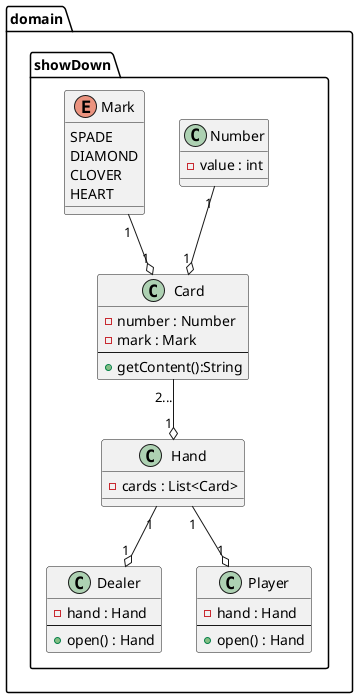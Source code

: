 @startuml
'https://plantuml.com/sequence-diagram

skinparam defaultFontName Cica

package domain.showDown {

    class Dealer {
        -hand : Hand
        --
        +open() : Hand
    }

    class Player {
        -hand : Hand
        --
        +open() : Hand
    }

    class Hand {
        -cards : List<Card>
    }

    class Card {
        -number : Number
        -mark : Mark
        --
        +getContent():String
    }

    Hand "1" --o "1" Player
    Hand "1" --o "1" Dealer
    Card "2..." --o "1" Hand

    class Number {
        -value : int
    }

    enum Mark {
        SPADE
        DIAMOND
        CLOVER
        HEART
    }

    Mark "1" --o "1" Card
    Number "1" --o "1" Card

}
@enduml